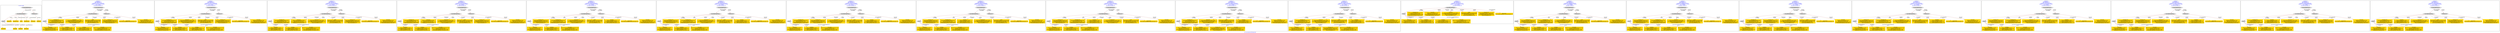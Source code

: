 digraph n0 {
fontcolor="blue"
remincross="true"
label="s13-s-art-institute-of-chicago.xml"
subgraph cluster_0 {
label="1-correct model"
n2[style="filled",color="white",fillcolor="lightgray",label="CulturalHeritageObject1"];
n3[style="filled",color="white",fillcolor="lightgray",label="Person1"];
n4[shape="plaintext",style="filled",fillcolor="gold",label="Dimensions"];
n5[shape="plaintext",style="filled",fillcolor="gold",label="Typeofartwork"];
n6[shape="plaintext",style="filled",fillcolor="gold",label="Credit"];
n7[shape="plaintext",style="filled",fillcolor="gold",label="Titleofartwork"];
n8[shape="plaintext",style="filled",fillcolor="gold",label="Accessionid"];
n9[shape="plaintext",style="filled",fillcolor="gold",label="Nationality"];
n10[shape="plaintext",style="filled",fillcolor="gold",label="birthDate"];
n11[shape="plaintext",style="filled",fillcolor="gold",label="deathDate"];
n12[shape="plaintext",style="filled",fillcolor="gold",label="Artistname"];
n13[style="filled",color="white",fillcolor="lightgray",label="EuropeanaAggregation1"];
n14[style="filled",color="white",fillcolor="lightgray",label="WebResource1"];
n15[shape="plaintext",style="filled",fillcolor="gold",label="ImageURL"];
}
subgraph cluster_1 {
label="candidate 0\nlink coherence:1.0\nnode coherence:1.0\nconfidence:0.6754117837884749\nmapping score:0.675137261262825\ncost:12.99989\n-precision:0.92-recall:0.92"
n17[style="filled",color="white",fillcolor="lightgray",label="CulturalHeritageObject1"];
n18[style="filled",color="white",fillcolor="lightgray",label="Person1"];
n19[style="filled",color="white",fillcolor="lightgray",label="EuropeanaAggregation1"];
n20[style="filled",color="white",fillcolor="lightgray",label="WebResource1"];
n21[shape="plaintext",style="filled",fillcolor="gold",label="Typeofartwork\n[CulturalHeritageObject,medium,0.83]\n[Concept,prefLabel,0.116]\n[CulturalHeritageObject,description,0.049]\n[CulturalHeritageObject,extent,0.005]"];
n22[shape="plaintext",style="filled",fillcolor="gold",label="Artistname\n[Person,nameOfThePerson,0.581]\n[Document,classLink,0.182]\n[CulturalHeritageObject,provenance,0.14]\n[WebResource,classLink,0.097]"];
n23[shape="plaintext",style="filled",fillcolor="gold",label="ImageURL\n[WebResource,classLink,0.745]\n[Document,classLink,0.244]\n[CulturalHeritageObject,description,0.009]\n[CulturalHeritageObject,title,0.002]"];
n24[shape="plaintext",style="filled",fillcolor="gold",label="deathDate\n[Person,dateOfDeath,0.365]\n[CulturalHeritageObject,created,0.342]\n[Person,dateOfBirth,0.234]\n[CulturalHeritageObject,provenance,0.06]"];
n25[shape="plaintext",style="filled",fillcolor="gold",label="Dimensions\n[CulturalHeritageObject,extent,0.906]\n[CulturalHeritageObject,accessionNumber,0.037]\n[Person,nameOfThePerson,0.034]\n[Person,dateOfBirth,0.024]"];
n26[shape="plaintext",style="filled",fillcolor="gold",label="Credit\n[CulturalHeritageObject,provenance,0.64]\n[CulturalHeritageObject,description,0.167]\n[Document,classLink,0.103]\n[Person,nameOfThePerson,0.09]"];
n27[shape="plaintext",style="filled",fillcolor="gold",label="birthDate\n[Person,dateOfBirth,0.571]\n[CulturalHeritageObject,created,0.278]\n[Person,dateOfDeath,0.095]\n[CulturalHeritageObject,description,0.057]"];
n28[shape="plaintext",style="filled",fillcolor="gold",label="Nationality\n[Person,countryAssociatedWithThePerson,0.742]\n[Concept,prefLabel,0.152]\n[CulturalHeritageObject,description,0.056]\n[CulturalHeritageObject,provenance,0.051]"];
n29[shape="plaintext",style="filled",fillcolor="gold",label="Titleofartwork\n[CulturalHeritageObject,created,0.375]\n[CulturalHeritageObject,title,0.219]\n[CulturalHeritageObject,description,0.207]\n[Person,dateOfBirth,0.2]"];
n30[shape="plaintext",style="filled",fillcolor="gold",label="Accessionid\n[CulturalHeritageObject,accessionNumber,1.0]"];
}
subgraph cluster_2 {
label="candidate 1\nlink coherence:1.0\nnode coherence:1.0\nconfidence:0.6754117837884749\nmapping score:0.675137261262825\ncost:12.99992\n-precision:0.92-recall:0.92"
n32[style="filled",color="white",fillcolor="lightgray",label="CulturalHeritageObject1"];
n33[style="filled",color="white",fillcolor="lightgray",label="Person1"];
n34[style="filled",color="white",fillcolor="lightgray",label="EuropeanaAggregation1"];
n35[style="filled",color="white",fillcolor="lightgray",label="WebResource2"];
n36[shape="plaintext",style="filled",fillcolor="gold",label="Typeofartwork\n[CulturalHeritageObject,medium,0.83]\n[Concept,prefLabel,0.116]\n[CulturalHeritageObject,description,0.049]\n[CulturalHeritageObject,extent,0.005]"];
n37[shape="plaintext",style="filled",fillcolor="gold",label="Artistname\n[Person,nameOfThePerson,0.581]\n[Document,classLink,0.182]\n[CulturalHeritageObject,provenance,0.14]\n[WebResource,classLink,0.097]"];
n38[shape="plaintext",style="filled",fillcolor="gold",label="deathDate\n[Person,dateOfDeath,0.365]\n[CulturalHeritageObject,created,0.342]\n[Person,dateOfBirth,0.234]\n[CulturalHeritageObject,provenance,0.06]"];
n39[shape="plaintext",style="filled",fillcolor="gold",label="Dimensions\n[CulturalHeritageObject,extent,0.906]\n[CulturalHeritageObject,accessionNumber,0.037]\n[Person,nameOfThePerson,0.034]\n[Person,dateOfBirth,0.024]"];
n40[shape="plaintext",style="filled",fillcolor="gold",label="Credit\n[CulturalHeritageObject,provenance,0.64]\n[CulturalHeritageObject,description,0.167]\n[Document,classLink,0.103]\n[Person,nameOfThePerson,0.09]"];
n41[shape="plaintext",style="filled",fillcolor="gold",label="birthDate\n[Person,dateOfBirth,0.571]\n[CulturalHeritageObject,created,0.278]\n[Person,dateOfDeath,0.095]\n[CulturalHeritageObject,description,0.057]"];
n42[shape="plaintext",style="filled",fillcolor="gold",label="Nationality\n[Person,countryAssociatedWithThePerson,0.742]\n[Concept,prefLabel,0.152]\n[CulturalHeritageObject,description,0.056]\n[CulturalHeritageObject,provenance,0.051]"];
n43[shape="plaintext",style="filled",fillcolor="gold",label="ImageURL\n[WebResource,classLink,0.745]\n[Document,classLink,0.244]\n[CulturalHeritageObject,description,0.009]\n[CulturalHeritageObject,title,0.002]"];
n44[shape="plaintext",style="filled",fillcolor="gold",label="Titleofartwork\n[CulturalHeritageObject,created,0.375]\n[CulturalHeritageObject,title,0.219]\n[CulturalHeritageObject,description,0.207]\n[Person,dateOfBirth,0.2]"];
n45[shape="plaintext",style="filled",fillcolor="gold",label="Accessionid\n[CulturalHeritageObject,accessionNumber,1.0]"];
}
subgraph cluster_3 {
label="candidate 10\nlink coherence:1.0\nnode coherence:1.0\nconfidence:0.6312470612966121\nmapping score:0.6604156870988707\ncost:12.99989\n-precision:0.85-recall:0.85"
n47[style="filled",color="white",fillcolor="lightgray",label="CulturalHeritageObject1"];
n48[style="filled",color="white",fillcolor="lightgray",label="Person1"];
n49[style="filled",color="white",fillcolor="lightgray",label="EuropeanaAggregation1"];
n50[style="filled",color="white",fillcolor="lightgray",label="WebResource1"];
n51[shape="plaintext",style="filled",fillcolor="gold",label="Typeofartwork\n[CulturalHeritageObject,medium,0.83]\n[Concept,prefLabel,0.116]\n[CulturalHeritageObject,description,0.049]\n[CulturalHeritageObject,extent,0.005]"];
n52[shape="plaintext",style="filled",fillcolor="gold",label="ImageURL\n[WebResource,classLink,0.745]\n[Document,classLink,0.244]\n[CulturalHeritageObject,description,0.009]\n[CulturalHeritageObject,title,0.002]"];
n53[shape="plaintext",style="filled",fillcolor="gold",label="Artistname\n[Person,nameOfThePerson,0.581]\n[Document,classLink,0.182]\n[CulturalHeritageObject,provenance,0.14]\n[WebResource,classLink,0.097]"];
n54[shape="plaintext",style="filled",fillcolor="gold",label="deathDate\n[Person,dateOfDeath,0.365]\n[CulturalHeritageObject,created,0.342]\n[Person,dateOfBirth,0.234]\n[CulturalHeritageObject,provenance,0.06]"];
n55[shape="plaintext",style="filled",fillcolor="gold",label="Dimensions\n[CulturalHeritageObject,extent,0.906]\n[CulturalHeritageObject,accessionNumber,0.037]\n[Person,nameOfThePerson,0.034]\n[Person,dateOfBirth,0.024]"];
n56[shape="plaintext",style="filled",fillcolor="gold",label="Credit\n[CulturalHeritageObject,provenance,0.64]\n[CulturalHeritageObject,description,0.167]\n[Document,classLink,0.103]\n[Person,nameOfThePerson,0.09]"];
n57[shape="plaintext",style="filled",fillcolor="gold",label="birthDate\n[Person,dateOfBirth,0.571]\n[CulturalHeritageObject,created,0.278]\n[Person,dateOfDeath,0.095]\n[CulturalHeritageObject,description,0.057]"];
n58[shape="plaintext",style="filled",fillcolor="gold",label="Nationality\n[Person,countryAssociatedWithThePerson,0.742]\n[Concept,prefLabel,0.152]\n[CulturalHeritageObject,description,0.056]\n[CulturalHeritageObject,provenance,0.051]"];
n59[shape="plaintext",style="filled",fillcolor="gold",label="Titleofartwork\n[CulturalHeritageObject,created,0.375]\n[CulturalHeritageObject,title,0.219]\n[CulturalHeritageObject,description,0.207]\n[Person,dateOfBirth,0.2]"];
n60[shape="plaintext",style="filled",fillcolor="gold",label="Accessionid\n[CulturalHeritageObject,accessionNumber,1.0]"];
}
subgraph cluster_4 {
label="candidate 11\nlink coherence:1.0\nnode coherence:1.0\nconfidence:0.6312470612966121\nmapping score:0.6604156870988707\ncost:12.99992\n-precision:0.85-recall:0.85"
n62[style="filled",color="white",fillcolor="lightgray",label="CulturalHeritageObject1"];
n63[style="filled",color="white",fillcolor="lightgray",label="Person1"];
n64[style="filled",color="white",fillcolor="lightgray",label="EuropeanaAggregation1"];
n65[style="filled",color="white",fillcolor="lightgray",label="WebResource2"];
n66[shape="plaintext",style="filled",fillcolor="gold",label="Typeofartwork\n[CulturalHeritageObject,medium,0.83]\n[Concept,prefLabel,0.116]\n[CulturalHeritageObject,description,0.049]\n[CulturalHeritageObject,extent,0.005]"];
n67[shape="plaintext",style="filled",fillcolor="gold",label="Artistname\n[Person,nameOfThePerson,0.581]\n[Document,classLink,0.182]\n[CulturalHeritageObject,provenance,0.14]\n[WebResource,classLink,0.097]"];
n68[shape="plaintext",style="filled",fillcolor="gold",label="deathDate\n[Person,dateOfDeath,0.365]\n[CulturalHeritageObject,created,0.342]\n[Person,dateOfBirth,0.234]\n[CulturalHeritageObject,provenance,0.06]"];
n69[shape="plaintext",style="filled",fillcolor="gold",label="Dimensions\n[CulturalHeritageObject,extent,0.906]\n[CulturalHeritageObject,accessionNumber,0.037]\n[Person,nameOfThePerson,0.034]\n[Person,dateOfBirth,0.024]"];
n70[shape="plaintext",style="filled",fillcolor="gold",label="Credit\n[CulturalHeritageObject,provenance,0.64]\n[CulturalHeritageObject,description,0.167]\n[Document,classLink,0.103]\n[Person,nameOfThePerson,0.09]"];
n71[shape="plaintext",style="filled",fillcolor="gold",label="birthDate\n[Person,dateOfBirth,0.571]\n[CulturalHeritageObject,created,0.278]\n[Person,dateOfDeath,0.095]\n[CulturalHeritageObject,description,0.057]"];
n72[shape="plaintext",style="filled",fillcolor="gold",label="Nationality\n[Person,countryAssociatedWithThePerson,0.742]\n[Concept,prefLabel,0.152]\n[CulturalHeritageObject,description,0.056]\n[CulturalHeritageObject,provenance,0.051]"];
n73[shape="plaintext",style="filled",fillcolor="gold",label="ImageURL\n[WebResource,classLink,0.745]\n[Document,classLink,0.244]\n[CulturalHeritageObject,description,0.009]\n[CulturalHeritageObject,title,0.002]"];
n74[shape="plaintext",style="filled",fillcolor="gold",label="Titleofartwork\n[CulturalHeritageObject,created,0.375]\n[CulturalHeritageObject,title,0.219]\n[CulturalHeritageObject,description,0.207]\n[Person,dateOfBirth,0.2]"];
n75[shape="plaintext",style="filled",fillcolor="gold",label="Accessionid\n[CulturalHeritageObject,accessionNumber,1.0]"];
}
subgraph cluster_5 {
label="candidate 12\nlink coherence:1.0\nnode coherence:1.0\nconfidence:0.6305528037648297\nmapping score:0.6601842679216099\ncost:12.99989\n-precision:0.92-recall:0.92"
n77[style="filled",color="white",fillcolor="lightgray",label="CulturalHeritageObject1"];
n78[style="filled",color="white",fillcolor="lightgray",label="Person1"];
n79[style="filled",color="white",fillcolor="lightgray",label="EuropeanaAggregation1"];
n80[style="filled",color="white",fillcolor="lightgray",label="WebResource1"];
n81[shape="plaintext",style="filled",fillcolor="gold",label="Titleofartwork\n[CulturalHeritageObject,created,0.375]\n[CulturalHeritageObject,title,0.219]\n[CulturalHeritageObject,description,0.207]\n[Person,dateOfBirth,0.2]"];
n82[shape="plaintext",style="filled",fillcolor="gold",label="Typeofartwork\n[CulturalHeritageObject,medium,0.83]\n[Concept,prefLabel,0.116]\n[CulturalHeritageObject,description,0.049]\n[CulturalHeritageObject,extent,0.005]"];
n83[shape="plaintext",style="filled",fillcolor="gold",label="Artistname\n[Person,nameOfThePerson,0.581]\n[Document,classLink,0.182]\n[CulturalHeritageObject,provenance,0.14]\n[WebResource,classLink,0.097]"];
n84[shape="plaintext",style="filled",fillcolor="gold",label="ImageURL\n[WebResource,classLink,0.745]\n[Document,classLink,0.244]\n[CulturalHeritageObject,description,0.009]\n[CulturalHeritageObject,title,0.002]"];
n85[shape="plaintext",style="filled",fillcolor="gold",label="deathDate\n[Person,dateOfDeath,0.365]\n[CulturalHeritageObject,created,0.342]\n[Person,dateOfBirth,0.234]\n[CulturalHeritageObject,provenance,0.06]"];
n86[shape="plaintext",style="filled",fillcolor="gold",label="Dimensions\n[CulturalHeritageObject,extent,0.906]\n[CulturalHeritageObject,accessionNumber,0.037]\n[Person,nameOfThePerson,0.034]\n[Person,dateOfBirth,0.024]"];
n87[shape="plaintext",style="filled",fillcolor="gold",label="Credit\n[CulturalHeritageObject,provenance,0.64]\n[CulturalHeritageObject,description,0.167]\n[Document,classLink,0.103]\n[Person,nameOfThePerson,0.09]"];
n88[shape="plaintext",style="filled",fillcolor="gold",label="Nationality\n[Person,countryAssociatedWithThePerson,0.742]\n[Concept,prefLabel,0.152]\n[CulturalHeritageObject,description,0.056]\n[CulturalHeritageObject,provenance,0.051]"];
n89[shape="plaintext",style="filled",fillcolor="gold",label="birthDate\n[Person,dateOfBirth,0.571]\n[CulturalHeritageObject,created,0.278]\n[Person,dateOfDeath,0.095]\n[CulturalHeritageObject,description,0.057]"];
n90[shape="plaintext",style="filled",fillcolor="gold",label="Accessionid\n[CulturalHeritageObject,accessionNumber,1.0]"];
}
subgraph cluster_6 {
label="candidate 13\nlink coherence:1.0\nnode coherence:1.0\nconfidence:0.6305528037648297\nmapping score:0.6601842679216099\ncost:12.99992\n-precision:0.92-recall:0.92"
n92[style="filled",color="white",fillcolor="lightgray",label="CulturalHeritageObject1"];
n93[style="filled",color="white",fillcolor="lightgray",label="Person1"];
n94[style="filled",color="white",fillcolor="lightgray",label="EuropeanaAggregation1"];
n95[style="filled",color="white",fillcolor="lightgray",label="WebResource2"];
n96[shape="plaintext",style="filled",fillcolor="gold",label="Titleofartwork\n[CulturalHeritageObject,created,0.375]\n[CulturalHeritageObject,title,0.219]\n[CulturalHeritageObject,description,0.207]\n[Person,dateOfBirth,0.2]"];
n97[shape="plaintext",style="filled",fillcolor="gold",label="Typeofartwork\n[CulturalHeritageObject,medium,0.83]\n[Concept,prefLabel,0.116]\n[CulturalHeritageObject,description,0.049]\n[CulturalHeritageObject,extent,0.005]"];
n98[shape="plaintext",style="filled",fillcolor="gold",label="Artistname\n[Person,nameOfThePerson,0.581]\n[Document,classLink,0.182]\n[CulturalHeritageObject,provenance,0.14]\n[WebResource,classLink,0.097]"];
n99[shape="plaintext",style="filled",fillcolor="gold",label="deathDate\n[Person,dateOfDeath,0.365]\n[CulturalHeritageObject,created,0.342]\n[Person,dateOfBirth,0.234]\n[CulturalHeritageObject,provenance,0.06]"];
n100[shape="plaintext",style="filled",fillcolor="gold",label="Dimensions\n[CulturalHeritageObject,extent,0.906]\n[CulturalHeritageObject,accessionNumber,0.037]\n[Person,nameOfThePerson,0.034]\n[Person,dateOfBirth,0.024]"];
n101[shape="plaintext",style="filled",fillcolor="gold",label="Credit\n[CulturalHeritageObject,provenance,0.64]\n[CulturalHeritageObject,description,0.167]\n[Document,classLink,0.103]\n[Person,nameOfThePerson,0.09]"];
n102[shape="plaintext",style="filled",fillcolor="gold",label="Nationality\n[Person,countryAssociatedWithThePerson,0.742]\n[Concept,prefLabel,0.152]\n[CulturalHeritageObject,description,0.056]\n[CulturalHeritageObject,provenance,0.051]"];
n103[shape="plaintext",style="filled",fillcolor="gold",label="ImageURL\n[WebResource,classLink,0.745]\n[Document,classLink,0.244]\n[CulturalHeritageObject,description,0.009]\n[CulturalHeritageObject,title,0.002]"];
n104[shape="plaintext",style="filled",fillcolor="gold",label="birthDate\n[Person,dateOfBirth,0.571]\n[CulturalHeritageObject,created,0.278]\n[Person,dateOfDeath,0.095]\n[CulturalHeritageObject,description,0.057]"];
n105[shape="plaintext",style="filled",fillcolor="gold",label="Accessionid\n[CulturalHeritageObject,accessionNumber,1.0]"];
}
subgraph cluster_7 {
label="candidate 14\nlink coherence:1.0\nnode coherence:1.0\nconfidence:0.629313870138495\nmapping score:0.659771290046165\ncost:12.99989\n-precision:0.85-recall:0.85"
n107[style="filled",color="white",fillcolor="lightgray",label="CulturalHeritageObject1"];
n108[style="filled",color="white",fillcolor="lightgray",label="Person1"];
n109[style="filled",color="white",fillcolor="lightgray",label="EuropeanaAggregation1"];
n110[style="filled",color="white",fillcolor="lightgray",label="WebResource1"];
n111[shape="plaintext",style="filled",fillcolor="gold",label="Typeofartwork\n[CulturalHeritageObject,medium,0.83]\n[Concept,prefLabel,0.116]\n[CulturalHeritageObject,description,0.049]\n[CulturalHeritageObject,extent,0.005]"];
n112[shape="plaintext",style="filled",fillcolor="gold",label="Artistname\n[Person,nameOfThePerson,0.581]\n[Document,classLink,0.182]\n[CulturalHeritageObject,provenance,0.14]\n[WebResource,classLink,0.097]"];
n113[shape="plaintext",style="filled",fillcolor="gold",label="ImageURL\n[WebResource,classLink,0.745]\n[Document,classLink,0.244]\n[CulturalHeritageObject,description,0.009]\n[CulturalHeritageObject,title,0.002]"];
n114[shape="plaintext",style="filled",fillcolor="gold",label="Titleofartwork\n[CulturalHeritageObject,created,0.375]\n[CulturalHeritageObject,title,0.219]\n[CulturalHeritageObject,description,0.207]\n[Person,dateOfBirth,0.2]"];
n115[shape="plaintext",style="filled",fillcolor="gold",label="deathDate\n[Person,dateOfDeath,0.365]\n[CulturalHeritageObject,created,0.342]\n[Person,dateOfBirth,0.234]\n[CulturalHeritageObject,provenance,0.06]"];
n116[shape="plaintext",style="filled",fillcolor="gold",label="Dimensions\n[CulturalHeritageObject,extent,0.906]\n[CulturalHeritageObject,accessionNumber,0.037]\n[Person,nameOfThePerson,0.034]\n[Person,dateOfBirth,0.024]"];
n117[shape="plaintext",style="filled",fillcolor="gold",label="Credit\n[CulturalHeritageObject,provenance,0.64]\n[CulturalHeritageObject,description,0.167]\n[Document,classLink,0.103]\n[Person,nameOfThePerson,0.09]"];
n118[shape="plaintext",style="filled",fillcolor="gold",label="Nationality\n[Person,countryAssociatedWithThePerson,0.742]\n[Concept,prefLabel,0.152]\n[CulturalHeritageObject,description,0.056]\n[CulturalHeritageObject,provenance,0.051]"];
n119[shape="plaintext",style="filled",fillcolor="gold",label="birthDate\n[Person,dateOfBirth,0.571]\n[CulturalHeritageObject,created,0.278]\n[Person,dateOfDeath,0.095]\n[CulturalHeritageObject,description,0.057]"];
n120[shape="plaintext",style="filled",fillcolor="gold",label="Accessionid\n[CulturalHeritageObject,accessionNumber,1.0]"];
}
subgraph cluster_8 {
label="candidate 15\nlink coherence:1.0\nnode coherence:1.0\nconfidence:0.6293135236181633\nmapping score:0.6597711745393878\ncost:12.99989\n-precision:0.92-recall:0.92"
n122[style="filled",color="white",fillcolor="lightgray",label="CulturalHeritageObject1"];
n123[style="filled",color="white",fillcolor="lightgray",label="Person1"];
n124[style="filled",color="white",fillcolor="lightgray",label="EuropeanaAggregation1"];
n125[style="filled",color="white",fillcolor="lightgray",label="WebResource1"];
n126[shape="plaintext",style="filled",fillcolor="gold",label="Titleofartwork\n[CulturalHeritageObject,created,0.375]\n[CulturalHeritageObject,title,0.219]\n[CulturalHeritageObject,description,0.207]\n[Person,dateOfBirth,0.2]"];
n127[shape="plaintext",style="filled",fillcolor="gold",label="Typeofartwork\n[CulturalHeritageObject,medium,0.83]\n[Concept,prefLabel,0.116]\n[CulturalHeritageObject,description,0.049]\n[CulturalHeritageObject,extent,0.005]"];
n128[shape="plaintext",style="filled",fillcolor="gold",label="Artistname\n[Person,nameOfThePerson,0.581]\n[Document,classLink,0.182]\n[CulturalHeritageObject,provenance,0.14]\n[WebResource,classLink,0.097]"];
n129[shape="plaintext",style="filled",fillcolor="gold",label="ImageURL\n[WebResource,classLink,0.745]\n[Document,classLink,0.244]\n[CulturalHeritageObject,description,0.009]\n[CulturalHeritageObject,title,0.002]"];
n130[shape="plaintext",style="filled",fillcolor="gold",label="deathDate\n[Person,dateOfDeath,0.365]\n[CulturalHeritageObject,created,0.342]\n[Person,dateOfBirth,0.234]\n[CulturalHeritageObject,provenance,0.06]"];
n131[shape="plaintext",style="filled",fillcolor="gold",label="Dimensions\n[CulturalHeritageObject,extent,0.906]\n[CulturalHeritageObject,accessionNumber,0.037]\n[Person,nameOfThePerson,0.034]\n[Person,dateOfBirth,0.024]"];
n132[shape="plaintext",style="filled",fillcolor="gold",label="Credit\n[CulturalHeritageObject,provenance,0.64]\n[CulturalHeritageObject,description,0.167]\n[Document,classLink,0.103]\n[Person,nameOfThePerson,0.09]"];
n133[shape="plaintext",style="filled",fillcolor="gold",label="birthDate\n[Person,dateOfBirth,0.571]\n[CulturalHeritageObject,created,0.278]\n[Person,dateOfDeath,0.095]\n[CulturalHeritageObject,description,0.057]"];
n134[shape="plaintext",style="filled",fillcolor="gold",label="Nationality\n[Person,countryAssociatedWithThePerson,0.742]\n[Concept,prefLabel,0.152]\n[CulturalHeritageObject,description,0.056]\n[CulturalHeritageObject,provenance,0.051]"];
n135[shape="plaintext",style="filled",fillcolor="gold",label="Accessionid\n[CulturalHeritageObject,accessionNumber,1.0]"];
}
subgraph cluster_9 {
label="candidate 16\nlink coherence:1.0\nnode coherence:1.0\nconfidence:0.6293135236181633\nmapping score:0.6597711745393878\ncost:12.99992\n-precision:0.92-recall:0.92"
n137[style="filled",color="white",fillcolor="lightgray",label="CulturalHeritageObject1"];
n138[style="filled",color="white",fillcolor="lightgray",label="Person1"];
n139[style="filled",color="white",fillcolor="lightgray",label="EuropeanaAggregation1"];
n140[style="filled",color="white",fillcolor="lightgray",label="WebResource2"];
n141[shape="plaintext",style="filled",fillcolor="gold",label="Titleofartwork\n[CulturalHeritageObject,created,0.375]\n[CulturalHeritageObject,title,0.219]\n[CulturalHeritageObject,description,0.207]\n[Person,dateOfBirth,0.2]"];
n142[shape="plaintext",style="filled",fillcolor="gold",label="Typeofartwork\n[CulturalHeritageObject,medium,0.83]\n[Concept,prefLabel,0.116]\n[CulturalHeritageObject,description,0.049]\n[CulturalHeritageObject,extent,0.005]"];
n143[shape="plaintext",style="filled",fillcolor="gold",label="Artistname\n[Person,nameOfThePerson,0.581]\n[Document,classLink,0.182]\n[CulturalHeritageObject,provenance,0.14]\n[WebResource,classLink,0.097]"];
n144[shape="plaintext",style="filled",fillcolor="gold",label="deathDate\n[Person,dateOfDeath,0.365]\n[CulturalHeritageObject,created,0.342]\n[Person,dateOfBirth,0.234]\n[CulturalHeritageObject,provenance,0.06]"];
n145[shape="plaintext",style="filled",fillcolor="gold",label="Dimensions\n[CulturalHeritageObject,extent,0.906]\n[CulturalHeritageObject,accessionNumber,0.037]\n[Person,nameOfThePerson,0.034]\n[Person,dateOfBirth,0.024]"];
n146[shape="plaintext",style="filled",fillcolor="gold",label="Credit\n[CulturalHeritageObject,provenance,0.64]\n[CulturalHeritageObject,description,0.167]\n[Document,classLink,0.103]\n[Person,nameOfThePerson,0.09]"];
n147[shape="plaintext",style="filled",fillcolor="gold",label="birthDate\n[Person,dateOfBirth,0.571]\n[CulturalHeritageObject,created,0.278]\n[Person,dateOfDeath,0.095]\n[CulturalHeritageObject,description,0.057]"];
n148[shape="plaintext",style="filled",fillcolor="gold",label="Nationality\n[Person,countryAssociatedWithThePerson,0.742]\n[Concept,prefLabel,0.152]\n[CulturalHeritageObject,description,0.056]\n[CulturalHeritageObject,provenance,0.051]"];
n149[shape="plaintext",style="filled",fillcolor="gold",label="ImageURL\n[WebResource,classLink,0.745]\n[Document,classLink,0.244]\n[CulturalHeritageObject,description,0.009]\n[CulturalHeritageObject,title,0.002]"];
n150[shape="plaintext",style="filled",fillcolor="gold",label="Accessionid\n[CulturalHeritageObject,accessionNumber,1.0]"];
}
subgraph cluster_10 {
label="candidate 17\nlink coherence:1.0\nnode coherence:1.0\nconfidence:0.6286617207244285\nmapping score:0.6595539069081428\ncost:12.99989\n-precision:0.85-recall:0.85"
n152[style="filled",color="white",fillcolor="lightgray",label="CulturalHeritageObject1"];
n153[style="filled",color="white",fillcolor="lightgray",label="Person1"];
n154[style="filled",color="white",fillcolor="lightgray",label="EuropeanaAggregation1"];
n155[style="filled",color="white",fillcolor="lightgray",label="WebResource1"];
n156[shape="plaintext",style="filled",fillcolor="gold",label="Typeofartwork\n[CulturalHeritageObject,medium,0.83]\n[Concept,prefLabel,0.116]\n[CulturalHeritageObject,description,0.049]\n[CulturalHeritageObject,extent,0.005]"];
n157[shape="plaintext",style="filled",fillcolor="gold",label="Artistname\n[Person,nameOfThePerson,0.581]\n[Document,classLink,0.182]\n[CulturalHeritageObject,provenance,0.14]\n[WebResource,classLink,0.097]"];
n158[shape="plaintext",style="filled",fillcolor="gold",label="ImageURL\n[WebResource,classLink,0.745]\n[Document,classLink,0.244]\n[CulturalHeritageObject,description,0.009]\n[CulturalHeritageObject,title,0.002]"];
n159[shape="plaintext",style="filled",fillcolor="gold",label="deathDate\n[Person,dateOfDeath,0.365]\n[CulturalHeritageObject,created,0.342]\n[Person,dateOfBirth,0.234]\n[CulturalHeritageObject,provenance,0.06]"];
n160[shape="plaintext",style="filled",fillcolor="gold",label="Titleofartwork\n[CulturalHeritageObject,created,0.375]\n[CulturalHeritageObject,title,0.219]\n[CulturalHeritageObject,description,0.207]\n[Person,dateOfBirth,0.2]"];
n161[shape="plaintext",style="filled",fillcolor="gold",label="Dimensions\n[CulturalHeritageObject,extent,0.906]\n[CulturalHeritageObject,accessionNumber,0.037]\n[Person,nameOfThePerson,0.034]\n[Person,dateOfBirth,0.024]"];
n162[shape="plaintext",style="filled",fillcolor="gold",label="Credit\n[CulturalHeritageObject,provenance,0.64]\n[CulturalHeritageObject,description,0.167]\n[Document,classLink,0.103]\n[Person,nameOfThePerson,0.09]"];
n163[shape="plaintext",style="filled",fillcolor="gold",label="Nationality\n[Person,countryAssociatedWithThePerson,0.742]\n[Concept,prefLabel,0.152]\n[CulturalHeritageObject,description,0.056]\n[CulturalHeritageObject,provenance,0.051]"];
n164[shape="plaintext",style="filled",fillcolor="gold",label="birthDate\n[Person,dateOfBirth,0.571]\n[CulturalHeritageObject,created,0.278]\n[Person,dateOfDeath,0.095]\n[CulturalHeritageObject,description,0.057]"];
n165[shape="plaintext",style="filled",fillcolor="gold",label="Accessionid\n[CulturalHeritageObject,accessionNumber,1.0]"];
}
subgraph cluster_11 {
label="candidate 18\nlink coherence:1.0\nnode coherence:1.0\nconfidence:0.6286617207244285\nmapping score:0.6595539069081428\ncost:12.99992\n-precision:0.85-recall:0.85"
n167[style="filled",color="white",fillcolor="lightgray",label="CulturalHeritageObject1"];
n168[style="filled",color="white",fillcolor="lightgray",label="Person1"];
n169[style="filled",color="white",fillcolor="lightgray",label="EuropeanaAggregation1"];
n170[style="filled",color="white",fillcolor="lightgray",label="WebResource2"];
n171[shape="plaintext",style="filled",fillcolor="gold",label="Typeofartwork\n[CulturalHeritageObject,medium,0.83]\n[Concept,prefLabel,0.116]\n[CulturalHeritageObject,description,0.049]\n[CulturalHeritageObject,extent,0.005]"];
n172[shape="plaintext",style="filled",fillcolor="gold",label="Artistname\n[Person,nameOfThePerson,0.581]\n[Document,classLink,0.182]\n[CulturalHeritageObject,provenance,0.14]\n[WebResource,classLink,0.097]"];
n173[shape="plaintext",style="filled",fillcolor="gold",label="deathDate\n[Person,dateOfDeath,0.365]\n[CulturalHeritageObject,created,0.342]\n[Person,dateOfBirth,0.234]\n[CulturalHeritageObject,provenance,0.06]"];
n174[shape="plaintext",style="filled",fillcolor="gold",label="Titleofartwork\n[CulturalHeritageObject,created,0.375]\n[CulturalHeritageObject,title,0.219]\n[CulturalHeritageObject,description,0.207]\n[Person,dateOfBirth,0.2]"];
n175[shape="plaintext",style="filled",fillcolor="gold",label="Dimensions\n[CulturalHeritageObject,extent,0.906]\n[CulturalHeritageObject,accessionNumber,0.037]\n[Person,nameOfThePerson,0.034]\n[Person,dateOfBirth,0.024]"];
n176[shape="plaintext",style="filled",fillcolor="gold",label="Credit\n[CulturalHeritageObject,provenance,0.64]\n[CulturalHeritageObject,description,0.167]\n[Document,classLink,0.103]\n[Person,nameOfThePerson,0.09]"];
n177[shape="plaintext",style="filled",fillcolor="gold",label="Nationality\n[Person,countryAssociatedWithThePerson,0.742]\n[Concept,prefLabel,0.152]\n[CulturalHeritageObject,description,0.056]\n[CulturalHeritageObject,provenance,0.051]"];
n178[shape="plaintext",style="filled",fillcolor="gold",label="ImageURL\n[WebResource,classLink,0.745]\n[Document,classLink,0.244]\n[CulturalHeritageObject,description,0.009]\n[CulturalHeritageObject,title,0.002]"];
n179[shape="plaintext",style="filled",fillcolor="gold",label="birthDate\n[Person,dateOfBirth,0.571]\n[CulturalHeritageObject,created,0.278]\n[Person,dateOfDeath,0.095]\n[CulturalHeritageObject,description,0.057]"];
n180[shape="plaintext",style="filled",fillcolor="gold",label="Accessionid\n[CulturalHeritageObject,accessionNumber,1.0]"];
}
subgraph cluster_12 {
label="candidate 19\nlink coherence:1.0\nnode coherence:1.0\nconfidence:0.6017860287112315\nmapping score:0.6672620095704106\ncost:10.99995\n-precision:0.82-recall:0.69"
n182[style="filled",color="white",fillcolor="lightgray",label="CulturalHeritageObject1"];
n183[style="filled",color="white",fillcolor="lightgray",label="Person1"];
n184[shape="plaintext",style="filled",fillcolor="gold",label="Typeofartwork\n[CulturalHeritageObject,medium,0.83]\n[Concept,prefLabel,0.116]\n[CulturalHeritageObject,description,0.049]\n[CulturalHeritageObject,extent,0.005]"];
n185[shape="plaintext",style="filled",fillcolor="gold",label="Artistname\n[Person,nameOfThePerson,0.581]\n[Document,classLink,0.182]\n[CulturalHeritageObject,provenance,0.14]\n[WebResource,classLink,0.097]"];
n186[shape="plaintext",style="filled",fillcolor="gold",label="ImageURL\n[WebResource,classLink,0.745]\n[Document,classLink,0.244]\n[CulturalHeritageObject,description,0.009]\n[CulturalHeritageObject,title,0.002]"];
n187[shape="plaintext",style="filled",fillcolor="gold",label="deathDate\n[Person,dateOfDeath,0.365]\n[CulturalHeritageObject,created,0.342]\n[Person,dateOfBirth,0.234]\n[CulturalHeritageObject,provenance,0.06]"];
n188[shape="plaintext",style="filled",fillcolor="gold",label="Dimensions\n[CulturalHeritageObject,extent,0.906]\n[CulturalHeritageObject,accessionNumber,0.037]\n[Person,nameOfThePerson,0.034]\n[Person,dateOfBirth,0.024]"];
n189[shape="plaintext",style="filled",fillcolor="gold",label="Credit\n[CulturalHeritageObject,provenance,0.64]\n[CulturalHeritageObject,description,0.167]\n[Document,classLink,0.103]\n[Person,nameOfThePerson,0.09]"];
n190[shape="plaintext",style="filled",fillcolor="gold",label="birthDate\n[Person,dateOfBirth,0.571]\n[CulturalHeritageObject,created,0.278]\n[Person,dateOfDeath,0.095]\n[CulturalHeritageObject,description,0.057]"];
n191[shape="plaintext",style="filled",fillcolor="gold",label="Nationality\n[Person,countryAssociatedWithThePerson,0.742]\n[Concept,prefLabel,0.152]\n[CulturalHeritageObject,description,0.056]\n[CulturalHeritageObject,provenance,0.051]"];
n192[shape="plaintext",style="filled",fillcolor="gold",label="Titleofartwork\n[CulturalHeritageObject,created,0.375]\n[CulturalHeritageObject,title,0.219]\n[CulturalHeritageObject,description,0.207]\n[Person,dateOfBirth,0.2]"];
n193[shape="plaintext",style="filled",fillcolor="gold",label="Accessionid\n[CulturalHeritageObject,accessionNumber,1.0]"];
}
subgraph cluster_13 {
label="candidate 2\nlink coherence:1.0\nnode coherence:1.0\nconfidence:0.6598489113544295\nmapping score:0.6699496371181431\ncost:12.99989\n-precision:1.0-recall:1.0"
n195[style="filled",color="white",fillcolor="lightgray",label="CulturalHeritageObject1"];
n196[style="filled",color="white",fillcolor="lightgray",label="Person1"];
n197[style="filled",color="white",fillcolor="lightgray",label="EuropeanaAggregation1"];
n198[style="filled",color="white",fillcolor="lightgray",label="WebResource1"];
n199[shape="plaintext",style="filled",fillcolor="gold",label="Titleofartwork\n[CulturalHeritageObject,created,0.375]\n[CulturalHeritageObject,title,0.219]\n[CulturalHeritageObject,description,0.207]\n[Person,dateOfBirth,0.2]"];
n200[shape="plaintext",style="filled",fillcolor="gold",label="Typeofartwork\n[CulturalHeritageObject,medium,0.83]\n[Concept,prefLabel,0.116]\n[CulturalHeritageObject,description,0.049]\n[CulturalHeritageObject,extent,0.005]"];
n201[shape="plaintext",style="filled",fillcolor="gold",label="Artistname\n[Person,nameOfThePerson,0.581]\n[Document,classLink,0.182]\n[CulturalHeritageObject,provenance,0.14]\n[WebResource,classLink,0.097]"];
n202[shape="plaintext",style="filled",fillcolor="gold",label="ImageURL\n[WebResource,classLink,0.745]\n[Document,classLink,0.244]\n[CulturalHeritageObject,description,0.009]\n[CulturalHeritageObject,title,0.002]"];
n203[shape="plaintext",style="filled",fillcolor="gold",label="deathDate\n[Person,dateOfDeath,0.365]\n[CulturalHeritageObject,created,0.342]\n[Person,dateOfBirth,0.234]\n[CulturalHeritageObject,provenance,0.06]"];
n204[shape="plaintext",style="filled",fillcolor="gold",label="Dimensions\n[CulturalHeritageObject,extent,0.906]\n[CulturalHeritageObject,accessionNumber,0.037]\n[Person,nameOfThePerson,0.034]\n[Person,dateOfBirth,0.024]"];
n205[shape="plaintext",style="filled",fillcolor="gold",label="Credit\n[CulturalHeritageObject,provenance,0.64]\n[CulturalHeritageObject,description,0.167]\n[Document,classLink,0.103]\n[Person,nameOfThePerson,0.09]"];
n206[shape="plaintext",style="filled",fillcolor="gold",label="birthDate\n[Person,dateOfBirth,0.571]\n[CulturalHeritageObject,created,0.278]\n[Person,dateOfDeath,0.095]\n[CulturalHeritageObject,description,0.057]"];
n207[shape="plaintext",style="filled",fillcolor="gold",label="Nationality\n[Person,countryAssociatedWithThePerson,0.742]\n[Concept,prefLabel,0.152]\n[CulturalHeritageObject,description,0.056]\n[CulturalHeritageObject,provenance,0.051]"];
n208[shape="plaintext",style="filled",fillcolor="gold",label="Accessionid\n[CulturalHeritageObject,accessionNumber,1.0]"];
}
subgraph cluster_14 {
label="candidate 3\nlink coherence:1.0\nnode coherence:1.0\nconfidence:0.6598489113544295\nmapping score:0.6699496371181431\ncost:12.99992\n-precision:1.0-recall:1.0"
n210[style="filled",color="white",fillcolor="lightgray",label="CulturalHeritageObject1"];
n211[style="filled",color="white",fillcolor="lightgray",label="Person1"];
n212[style="filled",color="white",fillcolor="lightgray",label="EuropeanaAggregation1"];
n213[style="filled",color="white",fillcolor="lightgray",label="WebResource2"];
n214[shape="plaintext",style="filled",fillcolor="gold",label="Titleofartwork\n[CulturalHeritageObject,created,0.375]\n[CulturalHeritageObject,title,0.219]\n[CulturalHeritageObject,description,0.207]\n[Person,dateOfBirth,0.2]"];
n215[shape="plaintext",style="filled",fillcolor="gold",label="Typeofartwork\n[CulturalHeritageObject,medium,0.83]\n[Concept,prefLabel,0.116]\n[CulturalHeritageObject,description,0.049]\n[CulturalHeritageObject,extent,0.005]"];
n216[shape="plaintext",style="filled",fillcolor="gold",label="Artistname\n[Person,nameOfThePerson,0.581]\n[Document,classLink,0.182]\n[CulturalHeritageObject,provenance,0.14]\n[WebResource,classLink,0.097]"];
n217[shape="plaintext",style="filled",fillcolor="gold",label="deathDate\n[Person,dateOfDeath,0.365]\n[CulturalHeritageObject,created,0.342]\n[Person,dateOfBirth,0.234]\n[CulturalHeritageObject,provenance,0.06]"];
n218[shape="plaintext",style="filled",fillcolor="gold",label="Dimensions\n[CulturalHeritageObject,extent,0.906]\n[CulturalHeritageObject,accessionNumber,0.037]\n[Person,nameOfThePerson,0.034]\n[Person,dateOfBirth,0.024]"];
n219[shape="plaintext",style="filled",fillcolor="gold",label="Credit\n[CulturalHeritageObject,provenance,0.64]\n[CulturalHeritageObject,description,0.167]\n[Document,classLink,0.103]\n[Person,nameOfThePerson,0.09]"];
n220[shape="plaintext",style="filled",fillcolor="gold",label="birthDate\n[Person,dateOfBirth,0.571]\n[CulturalHeritageObject,created,0.278]\n[Person,dateOfDeath,0.095]\n[CulturalHeritageObject,description,0.057]"];
n221[shape="plaintext",style="filled",fillcolor="gold",label="Nationality\n[Person,countryAssociatedWithThePerson,0.742]\n[Concept,prefLabel,0.152]\n[CulturalHeritageObject,description,0.056]\n[CulturalHeritageObject,provenance,0.051]"];
n222[shape="plaintext",style="filled",fillcolor="gold",label="ImageURL\n[WebResource,classLink,0.745]\n[Document,classLink,0.244]\n[CulturalHeritageObject,description,0.009]\n[CulturalHeritageObject,title,0.002]"];
n223[shape="plaintext",style="filled",fillcolor="gold",label="Accessionid\n[CulturalHeritageObject,accessionNumber,1.0]"];
}
subgraph cluster_15 {
label="candidate 4\nlink coherence:1.0\nnode coherence:1.0\nconfidence:0.6586099777280948\nmapping score:0.6695366592426982\ncost:12.99989\n-precision:0.92-recall:0.92"
n225[style="filled",color="white",fillcolor="lightgray",label="CulturalHeritageObject1"];
n226[style="filled",color="white",fillcolor="lightgray",label="Person1"];
n227[style="filled",color="white",fillcolor="lightgray",label="EuropeanaAggregation1"];
n228[style="filled",color="white",fillcolor="lightgray",label="WebResource1"];
n229[shape="plaintext",style="filled",fillcolor="gold",label="Typeofartwork\n[CulturalHeritageObject,medium,0.83]\n[Concept,prefLabel,0.116]\n[CulturalHeritageObject,description,0.049]\n[CulturalHeritageObject,extent,0.005]"];
n230[shape="plaintext",style="filled",fillcolor="gold",label="Artistname\n[Person,nameOfThePerson,0.581]\n[Document,classLink,0.182]\n[CulturalHeritageObject,provenance,0.14]\n[WebResource,classLink,0.097]"];
n231[shape="plaintext",style="filled",fillcolor="gold",label="ImageURL\n[WebResource,classLink,0.745]\n[Document,classLink,0.244]\n[CulturalHeritageObject,description,0.009]\n[CulturalHeritageObject,title,0.002]"];
n232[shape="plaintext",style="filled",fillcolor="gold",label="Titleofartwork\n[CulturalHeritageObject,created,0.375]\n[CulturalHeritageObject,title,0.219]\n[CulturalHeritageObject,description,0.207]\n[Person,dateOfBirth,0.2]"];
n233[shape="plaintext",style="filled",fillcolor="gold",label="deathDate\n[Person,dateOfDeath,0.365]\n[CulturalHeritageObject,created,0.342]\n[Person,dateOfBirth,0.234]\n[CulturalHeritageObject,provenance,0.06]"];
n234[shape="plaintext",style="filled",fillcolor="gold",label="Dimensions\n[CulturalHeritageObject,extent,0.906]\n[CulturalHeritageObject,accessionNumber,0.037]\n[Person,nameOfThePerson,0.034]\n[Person,dateOfBirth,0.024]"];
n235[shape="plaintext",style="filled",fillcolor="gold",label="Credit\n[CulturalHeritageObject,provenance,0.64]\n[CulturalHeritageObject,description,0.167]\n[Document,classLink,0.103]\n[Person,nameOfThePerson,0.09]"];
n236[shape="plaintext",style="filled",fillcolor="gold",label="birthDate\n[Person,dateOfBirth,0.571]\n[CulturalHeritageObject,created,0.278]\n[Person,dateOfDeath,0.095]\n[CulturalHeritageObject,description,0.057]"];
n237[shape="plaintext",style="filled",fillcolor="gold",label="Nationality\n[Person,countryAssociatedWithThePerson,0.742]\n[Concept,prefLabel,0.152]\n[CulturalHeritageObject,description,0.056]\n[CulturalHeritageObject,provenance,0.051]"];
n238[shape="plaintext",style="filled",fillcolor="gold",label="Accessionid\n[CulturalHeritageObject,accessionNumber,1.0]"];
}
subgraph cluster_16 {
label="candidate 5\nlink coherence:1.0\nnode coherence:1.0\nconfidence:0.657553094149841\nmapping score:0.6691843647166137\ncost:12.99989\n-precision:0.92-recall:0.92"
n240[style="filled",color="white",fillcolor="lightgray",label="CulturalHeritageObject1"];
n241[style="filled",color="white",fillcolor="lightgray",label="Person1"];
n242[style="filled",color="white",fillcolor="lightgray",label="EuropeanaAggregation1"];
n243[style="filled",color="white",fillcolor="lightgray",label="WebResource1"];
n244[shape="plaintext",style="filled",fillcolor="gold",label="Titleofartwork\n[CulturalHeritageObject,created,0.375]\n[CulturalHeritageObject,title,0.219]\n[CulturalHeritageObject,description,0.207]\n[Person,dateOfBirth,0.2]"];
n245[shape="plaintext",style="filled",fillcolor="gold",label="Typeofartwork\n[CulturalHeritageObject,medium,0.83]\n[Concept,prefLabel,0.116]\n[CulturalHeritageObject,description,0.049]\n[CulturalHeritageObject,extent,0.005]"];
n246[shape="plaintext",style="filled",fillcolor="gold",label="Artistname\n[Person,nameOfThePerson,0.581]\n[Document,classLink,0.182]\n[CulturalHeritageObject,provenance,0.14]\n[WebResource,classLink,0.097]"];
n247[shape="plaintext",style="filled",fillcolor="gold",label="ImageURL\n[WebResource,classLink,0.745]\n[Document,classLink,0.244]\n[CulturalHeritageObject,description,0.009]\n[CulturalHeritageObject,title,0.002]"];
n248[shape="plaintext",style="filled",fillcolor="gold",label="Dimensions\n[CulturalHeritageObject,extent,0.906]\n[CulturalHeritageObject,accessionNumber,0.037]\n[Person,nameOfThePerson,0.034]\n[Person,dateOfBirth,0.024]"];
n249[shape="plaintext",style="filled",fillcolor="gold",label="Credit\n[CulturalHeritageObject,provenance,0.64]\n[CulturalHeritageObject,description,0.167]\n[Document,classLink,0.103]\n[Person,nameOfThePerson,0.09]"];
n250[shape="plaintext",style="filled",fillcolor="gold",label="birthDate\n[Person,dateOfBirth,0.571]\n[CulturalHeritageObject,created,0.278]\n[Person,dateOfDeath,0.095]\n[CulturalHeritageObject,description,0.057]"];
n251[shape="plaintext",style="filled",fillcolor="gold",label="Nationality\n[Person,countryAssociatedWithThePerson,0.742]\n[Concept,prefLabel,0.152]\n[CulturalHeritageObject,description,0.056]\n[CulturalHeritageObject,provenance,0.051]"];
n252[shape="plaintext",style="filled",fillcolor="gold",label="deathDate\n[Person,dateOfDeath,0.365]\n[CulturalHeritageObject,created,0.342]\n[Person,dateOfBirth,0.234]\n[CulturalHeritageObject,provenance,0.06]"];
n253[shape="plaintext",style="filled",fillcolor="gold",label="Accessionid\n[CulturalHeritageObject,accessionNumber,1.0]"];
}
subgraph cluster_17 {
label="candidate 6\nlink coherence:1.0\nnode coherence:1.0\nconfidence:0.657553094149841\nmapping score:0.6691843647166137\ncost:12.99992\n-precision:0.92-recall:0.92"
n255[style="filled",color="white",fillcolor="lightgray",label="CulturalHeritageObject1"];
n256[style="filled",color="white",fillcolor="lightgray",label="Person1"];
n257[style="filled",color="white",fillcolor="lightgray",label="EuropeanaAggregation1"];
n258[style="filled",color="white",fillcolor="lightgray",label="WebResource2"];
n259[shape="plaintext",style="filled",fillcolor="gold",label="Titleofartwork\n[CulturalHeritageObject,created,0.375]\n[CulturalHeritageObject,title,0.219]\n[CulturalHeritageObject,description,0.207]\n[Person,dateOfBirth,0.2]"];
n260[shape="plaintext",style="filled",fillcolor="gold",label="Typeofartwork\n[CulturalHeritageObject,medium,0.83]\n[Concept,prefLabel,0.116]\n[CulturalHeritageObject,description,0.049]\n[CulturalHeritageObject,extent,0.005]"];
n261[shape="plaintext",style="filled",fillcolor="gold",label="Artistname\n[Person,nameOfThePerson,0.581]\n[Document,classLink,0.182]\n[CulturalHeritageObject,provenance,0.14]\n[WebResource,classLink,0.097]"];
n262[shape="plaintext",style="filled",fillcolor="gold",label="Dimensions\n[CulturalHeritageObject,extent,0.906]\n[CulturalHeritageObject,accessionNumber,0.037]\n[Person,nameOfThePerson,0.034]\n[Person,dateOfBirth,0.024]"];
n263[shape="plaintext",style="filled",fillcolor="gold",label="Credit\n[CulturalHeritageObject,provenance,0.64]\n[CulturalHeritageObject,description,0.167]\n[Document,classLink,0.103]\n[Person,nameOfThePerson,0.09]"];
n264[shape="plaintext",style="filled",fillcolor="gold",label="birthDate\n[Person,dateOfBirth,0.571]\n[CulturalHeritageObject,created,0.278]\n[Person,dateOfDeath,0.095]\n[CulturalHeritageObject,description,0.057]"];
n265[shape="plaintext",style="filled",fillcolor="gold",label="Nationality\n[Person,countryAssociatedWithThePerson,0.742]\n[Concept,prefLabel,0.152]\n[CulturalHeritageObject,description,0.056]\n[CulturalHeritageObject,provenance,0.051]"];
n266[shape="plaintext",style="filled",fillcolor="gold",label="ImageURL\n[WebResource,classLink,0.745]\n[Document,classLink,0.244]\n[CulturalHeritageObject,description,0.009]\n[CulturalHeritageObject,title,0.002]"];
n267[shape="plaintext",style="filled",fillcolor="gold",label="deathDate\n[Person,dateOfDeath,0.365]\n[CulturalHeritageObject,created,0.342]\n[Person,dateOfBirth,0.234]\n[CulturalHeritageObject,provenance,0.06]"];
n268[shape="plaintext",style="filled",fillcolor="gold",label="Accessionid\n[CulturalHeritageObject,accessionNumber,1.0]"];
}
subgraph cluster_18 {
label="candidate 7\nlink coherence:1.0\nnode coherence:1.0\nconfidence:0.6563141605235063\nmapping score:0.6687713868411688\ncost:12.99989\n-precision:0.85-recall:0.85"
n270[style="filled",color="white",fillcolor="lightgray",label="CulturalHeritageObject1"];
n271[style="filled",color="white",fillcolor="lightgray",label="Person1"];
n272[style="filled",color="white",fillcolor="lightgray",label="EuropeanaAggregation1"];
n273[style="filled",color="white",fillcolor="lightgray",label="WebResource1"];
n274[shape="plaintext",style="filled",fillcolor="gold",label="Typeofartwork\n[CulturalHeritageObject,medium,0.83]\n[Concept,prefLabel,0.116]\n[CulturalHeritageObject,description,0.049]\n[CulturalHeritageObject,extent,0.005]"];
n275[shape="plaintext",style="filled",fillcolor="gold",label="Artistname\n[Person,nameOfThePerson,0.581]\n[Document,classLink,0.182]\n[CulturalHeritageObject,provenance,0.14]\n[WebResource,classLink,0.097]"];
n276[shape="plaintext",style="filled",fillcolor="gold",label="ImageURL\n[WebResource,classLink,0.745]\n[Document,classLink,0.244]\n[CulturalHeritageObject,description,0.009]\n[CulturalHeritageObject,title,0.002]"];
n277[shape="plaintext",style="filled",fillcolor="gold",label="Titleofartwork\n[CulturalHeritageObject,created,0.375]\n[CulturalHeritageObject,title,0.219]\n[CulturalHeritageObject,description,0.207]\n[Person,dateOfBirth,0.2]"];
n278[shape="plaintext",style="filled",fillcolor="gold",label="Dimensions\n[CulturalHeritageObject,extent,0.906]\n[CulturalHeritageObject,accessionNumber,0.037]\n[Person,nameOfThePerson,0.034]\n[Person,dateOfBirth,0.024]"];
n279[shape="plaintext",style="filled",fillcolor="gold",label="Credit\n[CulturalHeritageObject,provenance,0.64]\n[CulturalHeritageObject,description,0.167]\n[Document,classLink,0.103]\n[Person,nameOfThePerson,0.09]"];
n280[shape="plaintext",style="filled",fillcolor="gold",label="birthDate\n[Person,dateOfBirth,0.571]\n[CulturalHeritageObject,created,0.278]\n[Person,dateOfDeath,0.095]\n[CulturalHeritageObject,description,0.057]"];
n281[shape="plaintext",style="filled",fillcolor="gold",label="Nationality\n[Person,countryAssociatedWithThePerson,0.742]\n[Concept,prefLabel,0.152]\n[CulturalHeritageObject,description,0.056]\n[CulturalHeritageObject,provenance,0.051]"];
n282[shape="plaintext",style="filled",fillcolor="gold",label="deathDate\n[Person,dateOfDeath,0.365]\n[CulturalHeritageObject,created,0.342]\n[Person,dateOfBirth,0.234]\n[CulturalHeritageObject,provenance,0.06]"];
n283[shape="plaintext",style="filled",fillcolor="gold",label="Accessionid\n[CulturalHeritageObject,accessionNumber,1.0]"];
}
subgraph cluster_19 {
label="candidate 8\nlink coherence:1.0\nnode coherence:1.0\nconfidence:0.6448763960522087\nmapping score:0.6649587986840696\ncost:12.99989\n-precision:0.85-recall:0.85"
n285[style="filled",color="white",fillcolor="lightgray",label="CulturalHeritageObject1"];
n286[style="filled",color="white",fillcolor="lightgray",label="Person1"];
n287[style="filled",color="white",fillcolor="lightgray",label="EuropeanaAggregation1"];
n288[style="filled",color="white",fillcolor="lightgray",label="WebResource1"];
n289[shape="plaintext",style="filled",fillcolor="gold",label="Typeofartwork\n[CulturalHeritageObject,medium,0.83]\n[Concept,prefLabel,0.116]\n[CulturalHeritageObject,description,0.049]\n[CulturalHeritageObject,extent,0.005]"];
n290[shape="plaintext",style="filled",fillcolor="gold",label="Artistname\n[Person,nameOfThePerson,0.581]\n[Document,classLink,0.182]\n[CulturalHeritageObject,provenance,0.14]\n[WebResource,classLink,0.097]"];
n291[shape="plaintext",style="filled",fillcolor="gold",label="ImageURL\n[WebResource,classLink,0.745]\n[Document,classLink,0.244]\n[CulturalHeritageObject,description,0.009]\n[CulturalHeritageObject,title,0.002]"];
n292[shape="plaintext",style="filled",fillcolor="gold",label="deathDate\n[Person,dateOfDeath,0.365]\n[CulturalHeritageObject,created,0.342]\n[Person,dateOfBirth,0.234]\n[CulturalHeritageObject,provenance,0.06]"];
n293[shape="plaintext",style="filled",fillcolor="gold",label="Dimensions\n[CulturalHeritageObject,extent,0.906]\n[CulturalHeritageObject,accessionNumber,0.037]\n[Person,nameOfThePerson,0.034]\n[Person,dateOfBirth,0.024]"];
n294[shape="plaintext",style="filled",fillcolor="gold",label="Credit\n[CulturalHeritageObject,provenance,0.64]\n[CulturalHeritageObject,description,0.167]\n[Document,classLink,0.103]\n[Person,nameOfThePerson,0.09]"];
n295[shape="plaintext",style="filled",fillcolor="gold",label="birthDate\n[Person,dateOfBirth,0.571]\n[CulturalHeritageObject,created,0.278]\n[Person,dateOfDeath,0.095]\n[CulturalHeritageObject,description,0.057]"];
n296[shape="plaintext",style="filled",fillcolor="gold",label="Nationality\n[Person,countryAssociatedWithThePerson,0.742]\n[Concept,prefLabel,0.152]\n[CulturalHeritageObject,description,0.056]\n[CulturalHeritageObject,provenance,0.051]"];
n297[shape="plaintext",style="filled",fillcolor="gold",label="Titleofartwork\n[CulturalHeritageObject,created,0.375]\n[CulturalHeritageObject,title,0.219]\n[CulturalHeritageObject,description,0.207]\n[Person,dateOfBirth,0.2]"];
n298[shape="plaintext",style="filled",fillcolor="gold",label="Accessionid\n[CulturalHeritageObject,accessionNumber,1.0]"];
}
subgraph cluster_20 {
label="candidate 9\nlink coherence:1.0\nnode coherence:1.0\nconfidence:0.6448763960522087\nmapping score:0.6649587986840696\ncost:12.99992\n-precision:0.85-recall:0.85"
n300[style="filled",color="white",fillcolor="lightgray",label="CulturalHeritageObject1"];
n301[style="filled",color="white",fillcolor="lightgray",label="Person1"];
n302[style="filled",color="white",fillcolor="lightgray",label="EuropeanaAggregation1"];
n303[style="filled",color="white",fillcolor="lightgray",label="WebResource2"];
n304[shape="plaintext",style="filled",fillcolor="gold",label="Typeofartwork\n[CulturalHeritageObject,medium,0.83]\n[Concept,prefLabel,0.116]\n[CulturalHeritageObject,description,0.049]\n[CulturalHeritageObject,extent,0.005]"];
n305[shape="plaintext",style="filled",fillcolor="gold",label="Artistname\n[Person,nameOfThePerson,0.581]\n[Document,classLink,0.182]\n[CulturalHeritageObject,provenance,0.14]\n[WebResource,classLink,0.097]"];
n306[shape="plaintext",style="filled",fillcolor="gold",label="deathDate\n[Person,dateOfDeath,0.365]\n[CulturalHeritageObject,created,0.342]\n[Person,dateOfBirth,0.234]\n[CulturalHeritageObject,provenance,0.06]"];
n307[shape="plaintext",style="filled",fillcolor="gold",label="Dimensions\n[CulturalHeritageObject,extent,0.906]\n[CulturalHeritageObject,accessionNumber,0.037]\n[Person,nameOfThePerson,0.034]\n[Person,dateOfBirth,0.024]"];
n308[shape="plaintext",style="filled",fillcolor="gold",label="Credit\n[CulturalHeritageObject,provenance,0.64]\n[CulturalHeritageObject,description,0.167]\n[Document,classLink,0.103]\n[Person,nameOfThePerson,0.09]"];
n309[shape="plaintext",style="filled",fillcolor="gold",label="birthDate\n[Person,dateOfBirth,0.571]\n[CulturalHeritageObject,created,0.278]\n[Person,dateOfDeath,0.095]\n[CulturalHeritageObject,description,0.057]"];
n310[shape="plaintext",style="filled",fillcolor="gold",label="Nationality\n[Person,countryAssociatedWithThePerson,0.742]\n[Concept,prefLabel,0.152]\n[CulturalHeritageObject,description,0.056]\n[CulturalHeritageObject,provenance,0.051]"];
n311[shape="plaintext",style="filled",fillcolor="gold",label="ImageURL\n[WebResource,classLink,0.745]\n[Document,classLink,0.244]\n[CulturalHeritageObject,description,0.009]\n[CulturalHeritageObject,title,0.002]"];
n312[shape="plaintext",style="filled",fillcolor="gold",label="Titleofartwork\n[CulturalHeritageObject,created,0.375]\n[CulturalHeritageObject,title,0.219]\n[CulturalHeritageObject,description,0.207]\n[Person,dateOfBirth,0.2]"];
n313[shape="plaintext",style="filled",fillcolor="gold",label="Accessionid\n[CulturalHeritageObject,accessionNumber,1.0]"];
}
n2 -> n3[color="brown",fontcolor="black",label="creator"]
n2 -> n4[color="brown",fontcolor="black",label="extent"]
n2 -> n5[color="brown",fontcolor="black",label="medium"]
n2 -> n6[color="brown",fontcolor="black",label="provenance"]
n2 -> n7[color="brown",fontcolor="black",label="title"]
n2 -> n8[color="brown",fontcolor="black",label="accessionNumber"]
n3 -> n9[color="brown",fontcolor="black",label="countryAssociatedWithThePerson"]
n3 -> n10[color="brown",fontcolor="black",label="dateOfBirth"]
n3 -> n11[color="brown",fontcolor="black",label="dateOfDeath"]
n3 -> n12[color="brown",fontcolor="black",label="nameOfThePerson"]
n13 -> n2[color="brown",fontcolor="black",label="aggregatedCHO"]
n13 -> n14[color="brown",fontcolor="black",label="hasView"]
n14 -> n15[color="brown",fontcolor="black",label="classLink"]
n17 -> n18[color="brown",fontcolor="black",label="creator\nw=0.99995"]
n19 -> n17[color="brown",fontcolor="black",label="aggregatedCHO\nw=0.99997"]
n19 -> n20[color="brown",fontcolor="black",label="hasView\nw=0.99997"]
n17 -> n21[color="brown",fontcolor="black",label="medium\nw=1.0"]
n18 -> n22[color="brown",fontcolor="black",label="nameOfThePerson\nw=1.0"]
n20 -> n23[color="brown",fontcolor="black",label="classLink\nw=1.0"]
n18 -> n24[color="brown",fontcolor="black",label="dateOfDeath\nw=1.0"]
n17 -> n25[color="brown",fontcolor="black",label="extent\nw=1.0"]
n17 -> n26[color="brown",fontcolor="black",label="provenance\nw=1.0"]
n18 -> n27[color="brown",fontcolor="black",label="dateOfBirth\nw=1.0"]
n18 -> n28[color="brown",fontcolor="black",label="countryAssociatedWithThePerson\nw=1.0"]
n17 -> n29[color="brown",fontcolor="black",label="created\nw=1.0"]
n17 -> n30[color="brown",fontcolor="black",label="accessionNumber\nw=1.0"]
n32 -> n33[color="brown",fontcolor="black",label="creator\nw=0.99995"]
n34 -> n32[color="brown",fontcolor="black",label="aggregatedCHO\nw=0.99997"]
n34 -> n35[color="brown",fontcolor="black",label="hasView\nw=1.0"]
n32 -> n36[color="brown",fontcolor="black",label="medium\nw=1.0"]
n33 -> n37[color="brown",fontcolor="black",label="nameOfThePerson\nw=1.0"]
n33 -> n38[color="brown",fontcolor="black",label="dateOfDeath\nw=1.0"]
n32 -> n39[color="brown",fontcolor="black",label="extent\nw=1.0"]
n32 -> n40[color="brown",fontcolor="black",label="provenance\nw=1.0"]
n33 -> n41[color="brown",fontcolor="black",label="dateOfBirth\nw=1.0"]
n33 -> n42[color="brown",fontcolor="black",label="countryAssociatedWithThePerson\nw=1.0"]
n35 -> n43[color="brown",fontcolor="black",label="classLink\nw=1.0"]
n32 -> n44[color="brown",fontcolor="black",label="created\nw=1.0"]
n32 -> n45[color="brown",fontcolor="black",label="accessionNumber\nw=1.0"]
n47 -> n48[color="brown",fontcolor="black",label="creator\nw=0.99995"]
n49 -> n47[color="brown",fontcolor="black",label="aggregatedCHO\nw=0.99997"]
n49 -> n50[color="brown",fontcolor="black",label="hasView\nw=0.99997"]
n47 -> n51[color="brown",fontcolor="black",label="medium\nw=1.0"]
n50 -> n52[color="brown",fontcolor="black",label="classLink\nw=1.0"]
n47 -> n53[color="brown",fontcolor="black",label="provenance\nw=1.0"]
n48 -> n54[color="brown",fontcolor="black",label="dateOfDeath\nw=1.0"]
n47 -> n55[color="brown",fontcolor="black",label="extent\nw=1.0"]
n47 -> n56[color="brown",fontcolor="black",label="provenance\nw=1.0"]
n48 -> n57[color="brown",fontcolor="black",label="dateOfBirth\nw=1.0"]
n48 -> n58[color="brown",fontcolor="black",label="countryAssociatedWithThePerson\nw=1.0"]
n47 -> n59[color="brown",fontcolor="black",label="created\nw=1.0"]
n47 -> n60[color="brown",fontcolor="black",label="accessionNumber\nw=1.0"]
n62 -> n63[color="brown",fontcolor="black",label="creator\nw=0.99995"]
n64 -> n62[color="brown",fontcolor="black",label="aggregatedCHO\nw=0.99997"]
n64 -> n65[color="brown",fontcolor="black",label="hasView\nw=1.0"]
n62 -> n66[color="brown",fontcolor="black",label="medium\nw=1.0"]
n62 -> n67[color="brown",fontcolor="black",label="provenance\nw=1.0"]
n63 -> n68[color="brown",fontcolor="black",label="dateOfDeath\nw=1.0"]
n62 -> n69[color="brown",fontcolor="black",label="extent\nw=1.0"]
n62 -> n70[color="brown",fontcolor="black",label="provenance\nw=1.0"]
n63 -> n71[color="brown",fontcolor="black",label="dateOfBirth\nw=1.0"]
n63 -> n72[color="brown",fontcolor="black",label="countryAssociatedWithThePerson\nw=1.0"]
n65 -> n73[color="brown",fontcolor="black",label="classLink\nw=1.0"]
n62 -> n74[color="brown",fontcolor="black",label="created\nw=1.0"]
n62 -> n75[color="brown",fontcolor="black",label="accessionNumber\nw=1.0"]
n77 -> n78[color="brown",fontcolor="black",label="creator\nw=0.99995"]
n79 -> n77[color="brown",fontcolor="black",label="aggregatedCHO\nw=0.99997"]
n79 -> n80[color="brown",fontcolor="black",label="hasView\nw=0.99997"]
n77 -> n81[color="brown",fontcolor="black",label="title\nw=1.0"]
n77 -> n82[color="brown",fontcolor="black",label="medium\nw=1.0"]
n78 -> n83[color="brown",fontcolor="black",label="nameOfThePerson\nw=1.0"]
n80 -> n84[color="brown",fontcolor="black",label="classLink\nw=1.0"]
n78 -> n85[color="brown",fontcolor="black",label="dateOfDeath\nw=1.0"]
n77 -> n86[color="brown",fontcolor="black",label="extent\nw=1.0"]
n77 -> n87[color="brown",fontcolor="black",label="provenance\nw=1.0"]
n78 -> n88[color="brown",fontcolor="black",label="countryAssociatedWithThePerson\nw=1.0"]
n77 -> n89[color="brown",fontcolor="black",label="created\nw=1.0"]
n77 -> n90[color="brown",fontcolor="black",label="accessionNumber\nw=1.0"]
n92 -> n93[color="brown",fontcolor="black",label="creator\nw=0.99995"]
n94 -> n92[color="brown",fontcolor="black",label="aggregatedCHO\nw=0.99997"]
n94 -> n95[color="brown",fontcolor="black",label="hasView\nw=1.0"]
n92 -> n96[color="brown",fontcolor="black",label="title\nw=1.0"]
n92 -> n97[color="brown",fontcolor="black",label="medium\nw=1.0"]
n93 -> n98[color="brown",fontcolor="black",label="nameOfThePerson\nw=1.0"]
n93 -> n99[color="brown",fontcolor="black",label="dateOfDeath\nw=1.0"]
n92 -> n100[color="brown",fontcolor="black",label="extent\nw=1.0"]
n92 -> n101[color="brown",fontcolor="black",label="provenance\nw=1.0"]
n93 -> n102[color="brown",fontcolor="black",label="countryAssociatedWithThePerson\nw=1.0"]
n95 -> n103[color="brown",fontcolor="black",label="classLink\nw=1.0"]
n92 -> n104[color="brown",fontcolor="black",label="created\nw=1.0"]
n92 -> n105[color="brown",fontcolor="black",label="accessionNumber\nw=1.0"]
n107 -> n108[color="brown",fontcolor="black",label="creator\nw=0.99995"]
n109 -> n107[color="brown",fontcolor="black",label="aggregatedCHO\nw=0.99997"]
n109 -> n110[color="brown",fontcolor="black",label="hasView\nw=0.99997"]
n107 -> n111[color="brown",fontcolor="black",label="medium\nw=1.0"]
n108 -> n112[color="brown",fontcolor="black",label="nameOfThePerson\nw=1.0"]
n110 -> n113[color="brown",fontcolor="black",label="classLink\nw=1.0"]
n107 -> n114[color="brown",fontcolor="black",label="description\nw=1.0"]
n108 -> n115[color="brown",fontcolor="black",label="dateOfDeath\nw=1.0"]
n107 -> n116[color="brown",fontcolor="black",label="extent\nw=1.0"]
n107 -> n117[color="brown",fontcolor="black",label="provenance\nw=1.0"]
n108 -> n118[color="brown",fontcolor="black",label="countryAssociatedWithThePerson\nw=1.0"]
n107 -> n119[color="brown",fontcolor="black",label="created\nw=1.0"]
n107 -> n120[color="brown",fontcolor="black",label="accessionNumber\nw=1.0"]
n122 -> n123[color="brown",fontcolor="black",label="creator\nw=0.99995"]
n124 -> n122[color="brown",fontcolor="black",label="aggregatedCHO\nw=0.99997"]
n124 -> n125[color="brown",fontcolor="black",label="hasView\nw=0.99997"]
n122 -> n126[color="brown",fontcolor="black",label="title\nw=1.0"]
n122 -> n127[color="brown",fontcolor="black",label="medium\nw=1.0"]
n123 -> n128[color="brown",fontcolor="black",label="nameOfThePerson\nw=1.0"]
n125 -> n129[color="brown",fontcolor="black",label="classLink\nw=1.0"]
n122 -> n130[color="brown",fontcolor="black",label="provenance\nw=1.0"]
n122 -> n131[color="brown",fontcolor="black",label="extent\nw=1.0"]
n122 -> n132[color="brown",fontcolor="black",label="provenance\nw=1.0"]
n123 -> n133[color="brown",fontcolor="black",label="dateOfBirth\nw=1.0"]
n123 -> n134[color="brown",fontcolor="black",label="countryAssociatedWithThePerson\nw=1.0"]
n122 -> n135[color="brown",fontcolor="black",label="accessionNumber\nw=1.0"]
n137 -> n138[color="brown",fontcolor="black",label="creator\nw=0.99995"]
n139 -> n137[color="brown",fontcolor="black",label="aggregatedCHO\nw=0.99997"]
n139 -> n140[color="brown",fontcolor="black",label="hasView\nw=1.0"]
n137 -> n141[color="brown",fontcolor="black",label="title\nw=1.0"]
n137 -> n142[color="brown",fontcolor="black",label="medium\nw=1.0"]
n138 -> n143[color="brown",fontcolor="black",label="nameOfThePerson\nw=1.0"]
n137 -> n144[color="brown",fontcolor="black",label="provenance\nw=1.0"]
n137 -> n145[color="brown",fontcolor="black",label="extent\nw=1.0"]
n137 -> n146[color="brown",fontcolor="black",label="provenance\nw=1.0"]
n138 -> n147[color="brown",fontcolor="black",label="dateOfBirth\nw=1.0"]
n138 -> n148[color="brown",fontcolor="black",label="countryAssociatedWithThePerson\nw=1.0"]
n140 -> n149[color="brown",fontcolor="black",label="classLink\nw=1.0"]
n137 -> n150[color="brown",fontcolor="black",label="accessionNumber\nw=1.0"]
n152 -> n153[color="brown",fontcolor="black",label="creator\nw=0.99995"]
n154 -> n152[color="brown",fontcolor="black",label="aggregatedCHO\nw=0.99997"]
n154 -> n155[color="brown",fontcolor="black",label="hasView\nw=0.99997"]
n152 -> n156[color="brown",fontcolor="black",label="medium\nw=1.0"]
n153 -> n157[color="brown",fontcolor="black",label="nameOfThePerson\nw=1.0"]
n155 -> n158[color="brown",fontcolor="black",label="classLink\nw=1.0"]
n153 -> n159[color="brown",fontcolor="black",label="dateOfDeath\nw=1.0"]
n153 -> n160[color="brown",fontcolor="black",label="dateOfBirth\nw=1.0"]
n152 -> n161[color="brown",fontcolor="black",label="extent\nw=1.0"]
n152 -> n162[color="brown",fontcolor="black",label="provenance\nw=1.0"]
n153 -> n163[color="brown",fontcolor="black",label="countryAssociatedWithThePerson\nw=1.0"]
n152 -> n164[color="brown",fontcolor="black",label="created\nw=1.0"]
n152 -> n165[color="brown",fontcolor="black",label="accessionNumber\nw=1.0"]
n167 -> n168[color="brown",fontcolor="black",label="creator\nw=0.99995"]
n169 -> n167[color="brown",fontcolor="black",label="aggregatedCHO\nw=0.99997"]
n169 -> n170[color="brown",fontcolor="black",label="hasView\nw=1.0"]
n167 -> n171[color="brown",fontcolor="black",label="medium\nw=1.0"]
n168 -> n172[color="brown",fontcolor="black",label="nameOfThePerson\nw=1.0"]
n168 -> n173[color="brown",fontcolor="black",label="dateOfDeath\nw=1.0"]
n168 -> n174[color="brown",fontcolor="black",label="dateOfBirth\nw=1.0"]
n167 -> n175[color="brown",fontcolor="black",label="extent\nw=1.0"]
n167 -> n176[color="brown",fontcolor="black",label="provenance\nw=1.0"]
n168 -> n177[color="brown",fontcolor="black",label="countryAssociatedWithThePerson\nw=1.0"]
n170 -> n178[color="brown",fontcolor="black",label="classLink\nw=1.0"]
n167 -> n179[color="brown",fontcolor="black",label="created\nw=1.0"]
n167 -> n180[color="brown",fontcolor="black",label="accessionNumber\nw=1.0"]
n182 -> n183[color="brown",fontcolor="black",label="creator\nw=0.99995"]
n182 -> n184[color="brown",fontcolor="black",label="medium\nw=1.0"]
n183 -> n185[color="brown",fontcolor="black",label="nameOfThePerson\nw=1.0"]
n182 -> n186[color="brown",fontcolor="black",label="description\nw=1.0"]
n183 -> n187[color="brown",fontcolor="black",label="dateOfDeath\nw=1.0"]
n182 -> n188[color="brown",fontcolor="black",label="extent\nw=1.0"]
n182 -> n189[color="brown",fontcolor="black",label="provenance\nw=1.0"]
n183 -> n190[color="brown",fontcolor="black",label="dateOfBirth\nw=1.0"]
n183 -> n191[color="brown",fontcolor="black",label="countryAssociatedWithThePerson\nw=1.0"]
n182 -> n192[color="brown",fontcolor="black",label="created\nw=1.0"]
n182 -> n193[color="brown",fontcolor="black",label="accessionNumber\nw=1.0"]
n195 -> n196[color="brown",fontcolor="black",label="creator\nw=0.99995"]
n197 -> n195[color="brown",fontcolor="black",label="aggregatedCHO\nw=0.99997"]
n197 -> n198[color="brown",fontcolor="black",label="hasView\nw=0.99997"]
n195 -> n199[color="brown",fontcolor="black",label="title\nw=1.0"]
n195 -> n200[color="brown",fontcolor="black",label="medium\nw=1.0"]
n196 -> n201[color="brown",fontcolor="black",label="nameOfThePerson\nw=1.0"]
n198 -> n202[color="brown",fontcolor="black",label="classLink\nw=1.0"]
n196 -> n203[color="brown",fontcolor="black",label="dateOfDeath\nw=1.0"]
n195 -> n204[color="brown",fontcolor="black",label="extent\nw=1.0"]
n195 -> n205[color="brown",fontcolor="black",label="provenance\nw=1.0"]
n196 -> n206[color="brown",fontcolor="black",label="dateOfBirth\nw=1.0"]
n196 -> n207[color="brown",fontcolor="black",label="countryAssociatedWithThePerson\nw=1.0"]
n195 -> n208[color="brown",fontcolor="black",label="accessionNumber\nw=1.0"]
n210 -> n211[color="brown",fontcolor="black",label="creator\nw=0.99995"]
n212 -> n210[color="brown",fontcolor="black",label="aggregatedCHO\nw=0.99997"]
n212 -> n213[color="brown",fontcolor="black",label="hasView\nw=1.0"]
n210 -> n214[color="brown",fontcolor="black",label="title\nw=1.0"]
n210 -> n215[color="brown",fontcolor="black",label="medium\nw=1.0"]
n211 -> n216[color="brown",fontcolor="black",label="nameOfThePerson\nw=1.0"]
n211 -> n217[color="brown",fontcolor="black",label="dateOfDeath\nw=1.0"]
n210 -> n218[color="brown",fontcolor="black",label="extent\nw=1.0"]
n210 -> n219[color="brown",fontcolor="black",label="provenance\nw=1.0"]
n211 -> n220[color="brown",fontcolor="black",label="dateOfBirth\nw=1.0"]
n211 -> n221[color="brown",fontcolor="black",label="countryAssociatedWithThePerson\nw=1.0"]
n213 -> n222[color="brown",fontcolor="black",label="classLink\nw=1.0"]
n210 -> n223[color="brown",fontcolor="black",label="accessionNumber\nw=1.0"]
n225 -> n226[color="brown",fontcolor="black",label="creator\nw=0.99995"]
n227 -> n225[color="brown",fontcolor="black",label="aggregatedCHO\nw=0.99997"]
n227 -> n228[color="brown",fontcolor="black",label="hasView\nw=0.99997"]
n225 -> n229[color="brown",fontcolor="black",label="medium\nw=1.0"]
n226 -> n230[color="brown",fontcolor="black",label="nameOfThePerson\nw=1.0"]
n228 -> n231[color="brown",fontcolor="black",label="classLink\nw=1.0"]
n225 -> n232[color="brown",fontcolor="black",label="description\nw=1.0"]
n226 -> n233[color="brown",fontcolor="black",label="dateOfDeath\nw=1.0"]
n225 -> n234[color="brown",fontcolor="black",label="extent\nw=1.0"]
n225 -> n235[color="brown",fontcolor="black",label="provenance\nw=1.0"]
n226 -> n236[color="brown",fontcolor="black",label="dateOfBirth\nw=1.0"]
n226 -> n237[color="brown",fontcolor="black",label="countryAssociatedWithThePerson\nw=1.0"]
n225 -> n238[color="brown",fontcolor="black",label="accessionNumber\nw=1.0"]
n240 -> n241[color="brown",fontcolor="black",label="creator\nw=0.99995"]
n242 -> n240[color="brown",fontcolor="black",label="aggregatedCHO\nw=0.99997"]
n242 -> n243[color="brown",fontcolor="black",label="hasView\nw=0.99997"]
n240 -> n244[color="brown",fontcolor="black",label="title\nw=1.0"]
n240 -> n245[color="brown",fontcolor="black",label="medium\nw=1.0"]
n241 -> n246[color="brown",fontcolor="black",label="nameOfThePerson\nw=1.0"]
n243 -> n247[color="brown",fontcolor="black",label="classLink\nw=1.0"]
n240 -> n248[color="brown",fontcolor="black",label="extent\nw=1.0"]
n240 -> n249[color="brown",fontcolor="black",label="provenance\nw=1.0"]
n241 -> n250[color="brown",fontcolor="black",label="dateOfBirth\nw=1.0"]
n241 -> n251[color="brown",fontcolor="black",label="countryAssociatedWithThePerson\nw=1.0"]
n240 -> n252[color="brown",fontcolor="black",label="created\nw=1.0"]
n240 -> n253[color="brown",fontcolor="black",label="accessionNumber\nw=1.0"]
n255 -> n256[color="brown",fontcolor="black",label="creator\nw=0.99995"]
n257 -> n255[color="brown",fontcolor="black",label="aggregatedCHO\nw=0.99997"]
n257 -> n258[color="brown",fontcolor="black",label="hasView\nw=1.0"]
n255 -> n259[color="brown",fontcolor="black",label="title\nw=1.0"]
n255 -> n260[color="brown",fontcolor="black",label="medium\nw=1.0"]
n256 -> n261[color="brown",fontcolor="black",label="nameOfThePerson\nw=1.0"]
n255 -> n262[color="brown",fontcolor="black",label="extent\nw=1.0"]
n255 -> n263[color="brown",fontcolor="black",label="provenance\nw=1.0"]
n256 -> n264[color="brown",fontcolor="black",label="dateOfBirth\nw=1.0"]
n256 -> n265[color="brown",fontcolor="black",label="countryAssociatedWithThePerson\nw=1.0"]
n258 -> n266[color="brown",fontcolor="black",label="classLink\nw=1.0"]
n255 -> n267[color="brown",fontcolor="black",label="created\nw=1.0"]
n255 -> n268[color="brown",fontcolor="black",label="accessionNumber\nw=1.0"]
n270 -> n271[color="brown",fontcolor="black",label="creator\nw=0.99995"]
n272 -> n270[color="brown",fontcolor="black",label="aggregatedCHO\nw=0.99997"]
n272 -> n273[color="brown",fontcolor="black",label="hasView\nw=0.99997"]
n270 -> n274[color="brown",fontcolor="black",label="medium\nw=1.0"]
n271 -> n275[color="brown",fontcolor="black",label="nameOfThePerson\nw=1.0"]
n273 -> n276[color="brown",fontcolor="black",label="classLink\nw=1.0"]
n270 -> n277[color="brown",fontcolor="black",label="description\nw=1.0"]
n270 -> n278[color="brown",fontcolor="black",label="extent\nw=1.0"]
n270 -> n279[color="brown",fontcolor="black",label="provenance\nw=1.0"]
n271 -> n280[color="brown",fontcolor="black",label="dateOfBirth\nw=1.0"]
n271 -> n281[color="brown",fontcolor="black",label="countryAssociatedWithThePerson\nw=1.0"]
n270 -> n282[color="brown",fontcolor="black",label="created\nw=1.0"]
n270 -> n283[color="brown",fontcolor="black",label="accessionNumber\nw=1.0"]
n285 -> n286[color="brown",fontcolor="black",label="creator\nw=0.99995"]
n287 -> n285[color="brown",fontcolor="black",label="aggregatedCHO\nw=0.99997"]
n287 -> n288[color="brown",fontcolor="black",label="hasView\nw=0.99997"]
n285 -> n289[color="brown",fontcolor="black",label="medium\nw=1.0"]
n286 -> n290[color="brown",fontcolor="black",label="nameOfThePerson\nw=1.0"]
n288 -> n291[color="brown",fontcolor="black",label="classLink\nw=1.0"]
n285 -> n292[color="brown",fontcolor="black",label="provenance\nw=1.0"]
n285 -> n293[color="brown",fontcolor="black",label="extent\nw=1.0"]
n285 -> n294[color="brown",fontcolor="black",label="provenance\nw=1.0"]
n286 -> n295[color="brown",fontcolor="black",label="dateOfBirth\nw=1.0"]
n286 -> n296[color="brown",fontcolor="black",label="countryAssociatedWithThePerson\nw=1.0"]
n285 -> n297[color="brown",fontcolor="black",label="created\nw=1.0"]
n285 -> n298[color="brown",fontcolor="black",label="accessionNumber\nw=1.0"]
n300 -> n301[color="brown",fontcolor="black",label="creator\nw=0.99995"]
n302 -> n300[color="brown",fontcolor="black",label="aggregatedCHO\nw=0.99997"]
n302 -> n303[color="brown",fontcolor="black",label="hasView\nw=1.0"]
n300 -> n304[color="brown",fontcolor="black",label="medium\nw=1.0"]
n301 -> n305[color="brown",fontcolor="black",label="nameOfThePerson\nw=1.0"]
n300 -> n306[color="brown",fontcolor="black",label="provenance\nw=1.0"]
n300 -> n307[color="brown",fontcolor="black",label="extent\nw=1.0"]
n300 -> n308[color="brown",fontcolor="black",label="provenance\nw=1.0"]
n301 -> n309[color="brown",fontcolor="black",label="dateOfBirth\nw=1.0"]
n301 -> n310[color="brown",fontcolor="black",label="countryAssociatedWithThePerson\nw=1.0"]
n303 -> n311[color="brown",fontcolor="black",label="classLink\nw=1.0"]
n300 -> n312[color="brown",fontcolor="black",label="created\nw=1.0"]
n300 -> n313[color="brown",fontcolor="black",label="accessionNumber\nw=1.0"]
}
